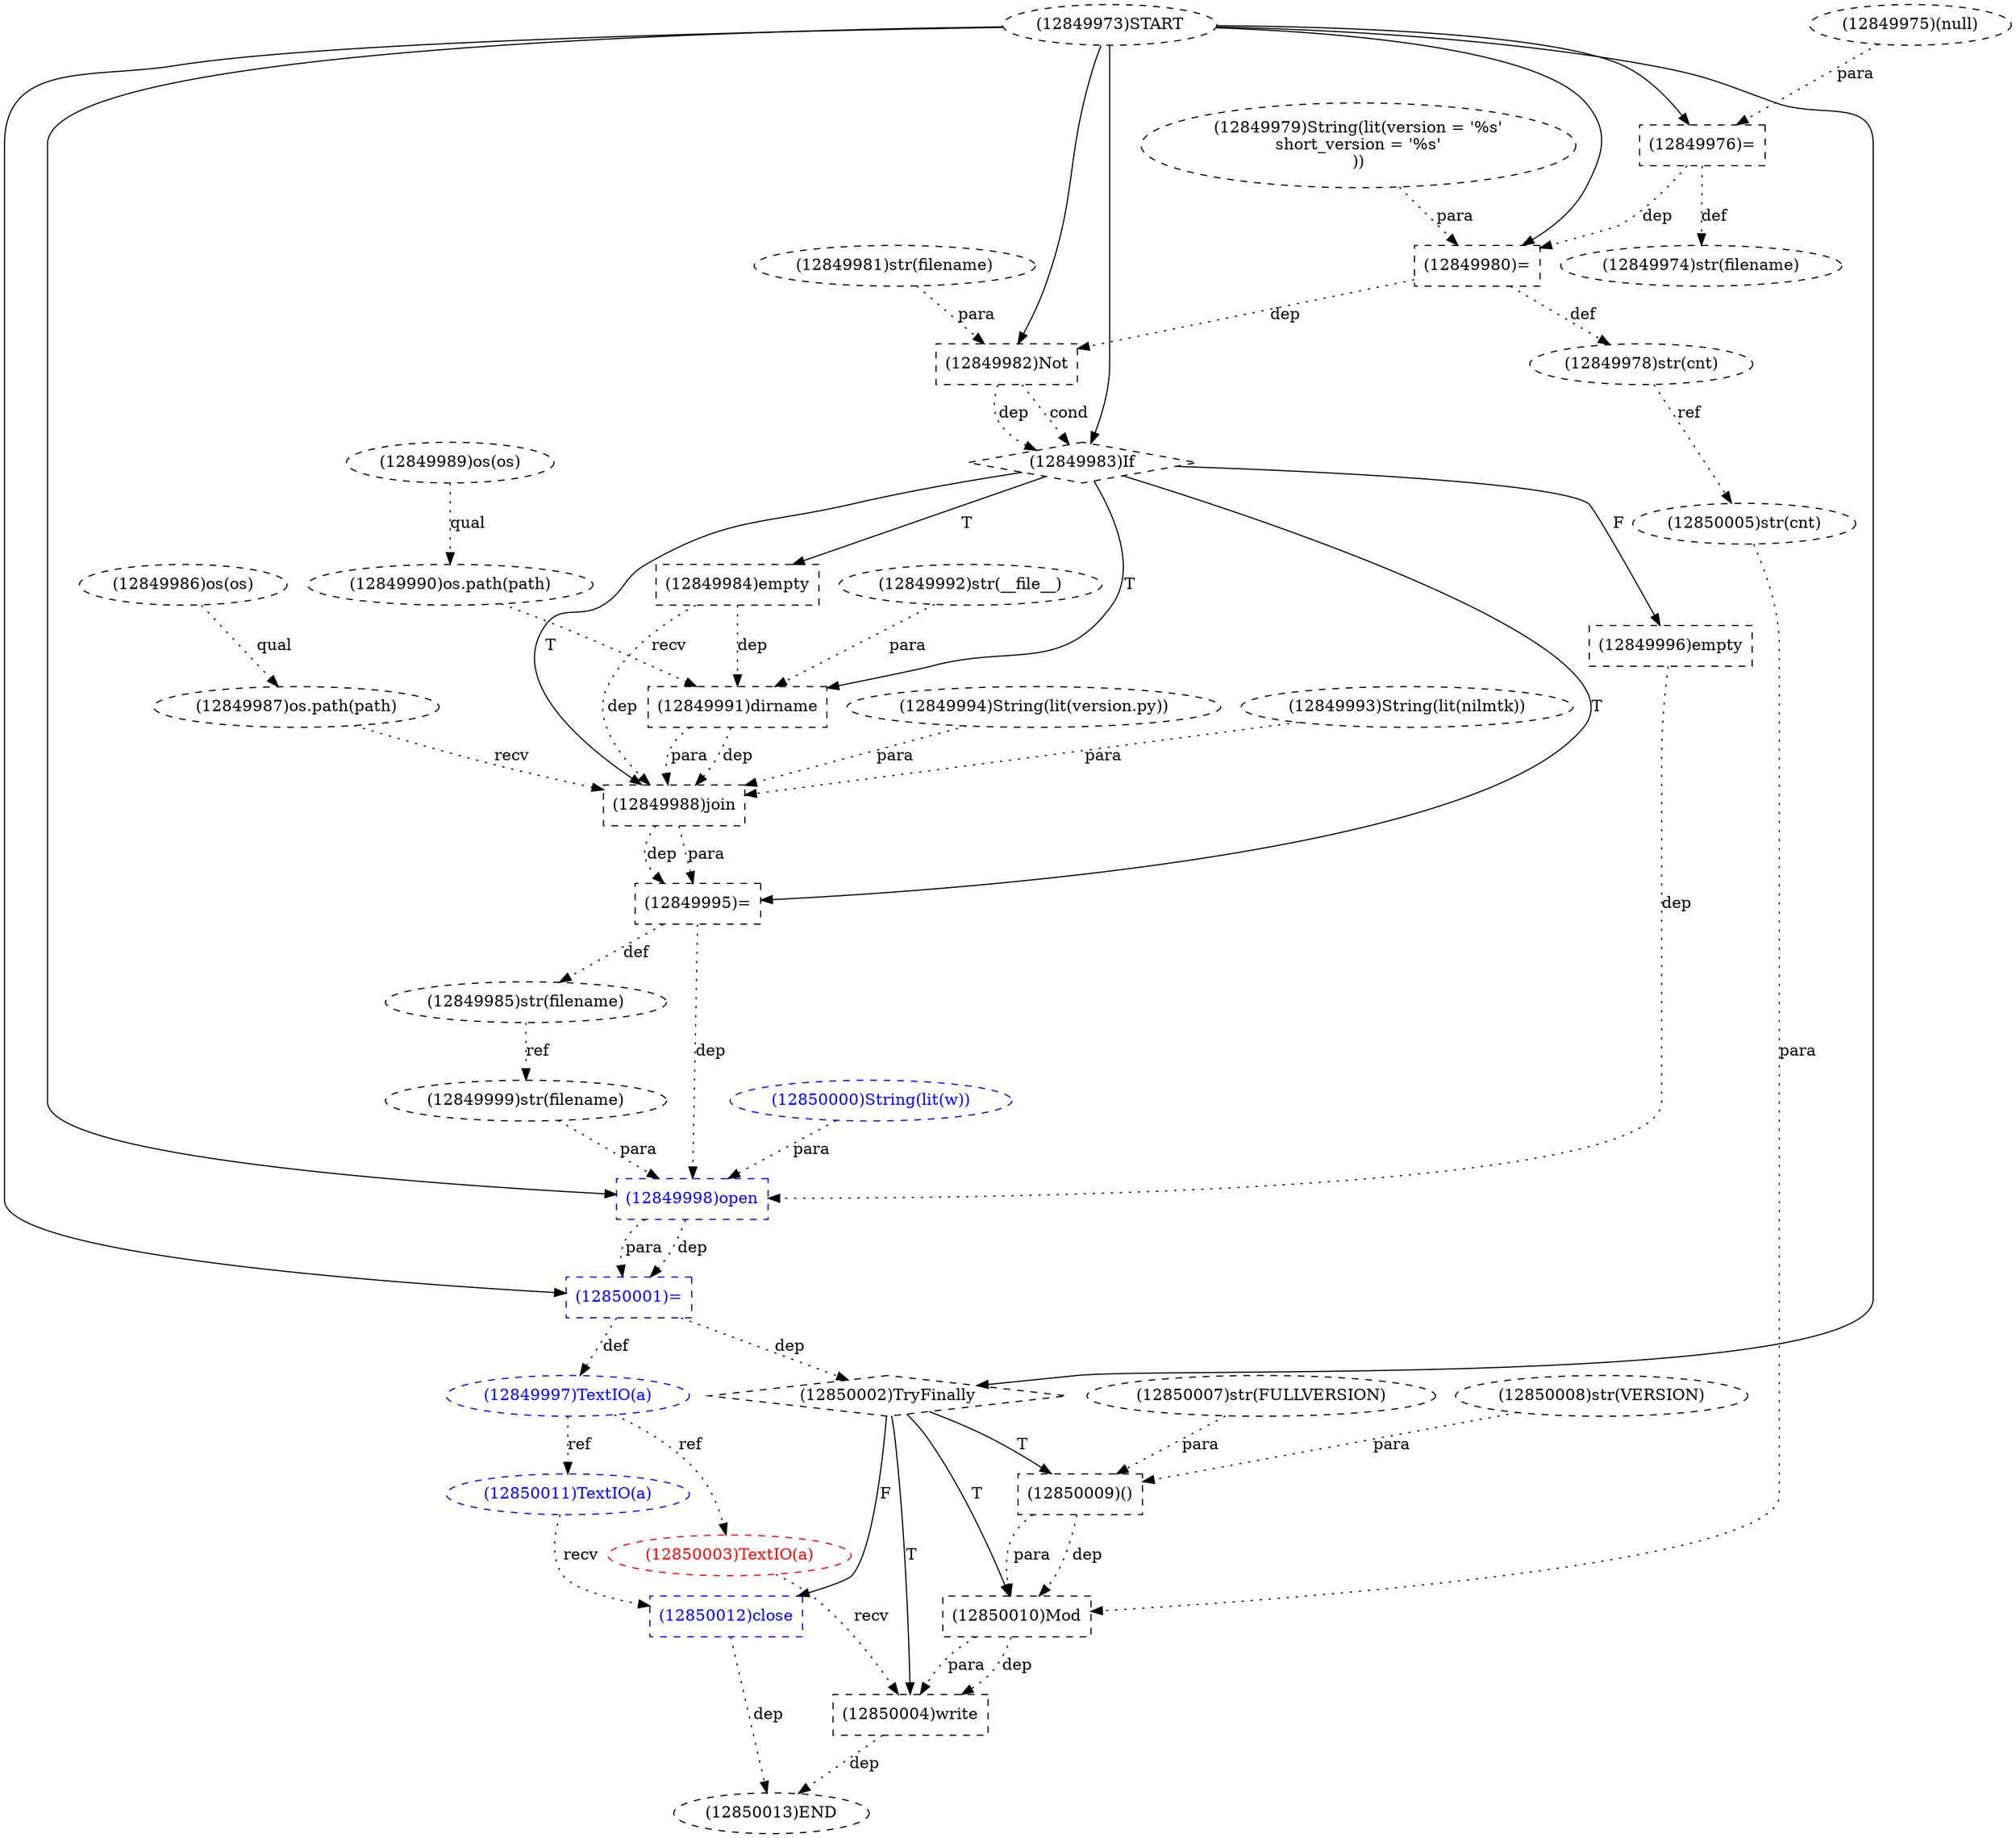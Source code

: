 digraph G {
1 [label="(12850002)TryFinally" shape=diamond style=dashed]
2 [label="(12849979)String(lit(version = '%s'
short_version = '%s'
))" shape=ellipse style=dashed]
3 [label="(12849996)empty" shape=box style=dashed]
4 [label="(12849992)str(__file__)" shape=ellipse style=dashed]
5 [label="(12849981)str(filename)" shape=ellipse style=dashed]
6 [label="(12849982)Not" shape=box style=dashed]
7 [label="(12850011)TextIO(a)" shape=ellipse style=dashed color=blue fontcolor=blue]
8 [label="(12849990)os.path(path)" shape=ellipse style=dashed]
9 [label="(12850010)Mod" shape=box style=dashed]
10 [label="(12850001)=" shape=box style=dashed color=blue fontcolor=blue]
11 [label="(12850005)str(cnt)" shape=ellipse style=dashed]
12 [label="(12849993)String(lit(nilmtk))" shape=ellipse style=dashed]
13 [label="(12849986)os(os)" shape=ellipse style=dashed]
14 [label="(12850004)write" shape=box style=dashed]
15 [label="(12849988)join" shape=box style=dashed]
16 [label="(12849997)TextIO(a)" shape=ellipse style=dashed color=blue fontcolor=blue]
17 [label="(12849991)dirname" shape=box style=dashed]
18 [label="(12850000)String(lit(w))" shape=ellipse style=dashed color=blue fontcolor=blue]
19 [label="(12849998)open" shape=box style=dashed color=blue fontcolor=blue]
20 [label="(12849987)os.path(path)" shape=ellipse style=dashed]
21 [label="(12850003)TextIO(a)" shape=ellipse style=dashed color=red fontcolor=red]
22 [label="(12849973)START" style=dashed]
23 [label="(12849980)=" shape=box style=dashed]
24 [label="(12849975)(null)" shape=ellipse style=dashed]
25 [label="(12849985)str(filename)" shape=ellipse style=dashed]
26 [label="(12849984)empty" shape=box style=dashed]
27 [label="(12850007)str(FULLVERSION)" shape=ellipse style=dashed]
28 [label="(12849978)str(cnt)" shape=ellipse style=dashed]
29 [label="(12849976)=" shape=box style=dashed]
30 [label="(12849989)os(os)" shape=ellipse style=dashed]
31 [label="(12850009)()" shape=box style=dashed]
32 [label="(12849974)str(filename)" shape=ellipse style=dashed]
33 [label="(12850008)str(VERSION)" shape=ellipse style=dashed]
34 [label="(12849994)String(lit(version.py))" shape=ellipse style=dashed]
35 [label="(12849999)str(filename)" shape=ellipse style=dashed]
36 [label="(12850013)END" style=dashed]
37 [label="(12849983)If" shape=diamond style=dashed]
38 [label="(12850012)close" shape=box style=dashed color=blue fontcolor=blue]
39 [label="(12849995)=" shape=box style=dashed]
22 -> 1 [label="" style=solid];
10 -> 1 [label="dep" style=dotted];
37 -> 3 [label="F"];
22 -> 6 [label="" style=solid];
5 -> 6 [label="para" style=dotted];
23 -> 6 [label="dep" style=dotted];
16 -> 7 [label="ref" style=dotted];
30 -> 8 [label="qual" style=dotted];
1 -> 9 [label="T"];
11 -> 9 [label="para" style=dotted];
31 -> 9 [label="dep" style=dotted];
31 -> 9 [label="para" style=dotted];
22 -> 10 [label="" style=solid];
19 -> 10 [label="dep" style=dotted];
19 -> 10 [label="para" style=dotted];
28 -> 11 [label="ref" style=dotted];
1 -> 14 [label="T"];
21 -> 14 [label="recv" style=dotted];
9 -> 14 [label="dep" style=dotted];
9 -> 14 [label="para" style=dotted];
37 -> 15 [label="T"];
20 -> 15 [label="recv" style=dotted];
17 -> 15 [label="dep" style=dotted];
17 -> 15 [label="para" style=dotted];
12 -> 15 [label="para" style=dotted];
34 -> 15 [label="para" style=dotted];
26 -> 15 [label="dep" style=dotted];
10 -> 16 [label="def" style=dotted];
37 -> 17 [label="T"];
8 -> 17 [label="recv" style=dotted];
4 -> 17 [label="para" style=dotted];
26 -> 17 [label="dep" style=dotted];
22 -> 19 [label="" style=solid];
35 -> 19 [label="para" style=dotted];
18 -> 19 [label="para" style=dotted];
3 -> 19 [label="dep" style=dotted];
39 -> 19 [label="dep" style=dotted];
13 -> 20 [label="qual" style=dotted];
16 -> 21 [label="ref" style=dotted];
22 -> 23 [label="" style=solid];
2 -> 23 [label="para" style=dotted];
29 -> 23 [label="dep" style=dotted];
39 -> 25 [label="def" style=dotted];
37 -> 26 [label="T"];
23 -> 28 [label="def" style=dotted];
22 -> 29 [label="" style=solid];
24 -> 29 [label="para" style=dotted];
1 -> 31 [label="T"];
27 -> 31 [label="para" style=dotted];
33 -> 31 [label="para" style=dotted];
29 -> 32 [label="def" style=dotted];
25 -> 35 [label="ref" style=dotted];
14 -> 36 [label="dep" style=dotted];
38 -> 36 [label="dep" style=dotted];
22 -> 37 [label="" style=solid];
6 -> 37 [label="dep" style=dotted];
6 -> 37 [label="cond" style=dotted];
1 -> 38 [label="F"];
7 -> 38 [label="recv" style=dotted];
37 -> 39 [label="T"];
15 -> 39 [label="dep" style=dotted];
15 -> 39 [label="para" style=dotted];
}